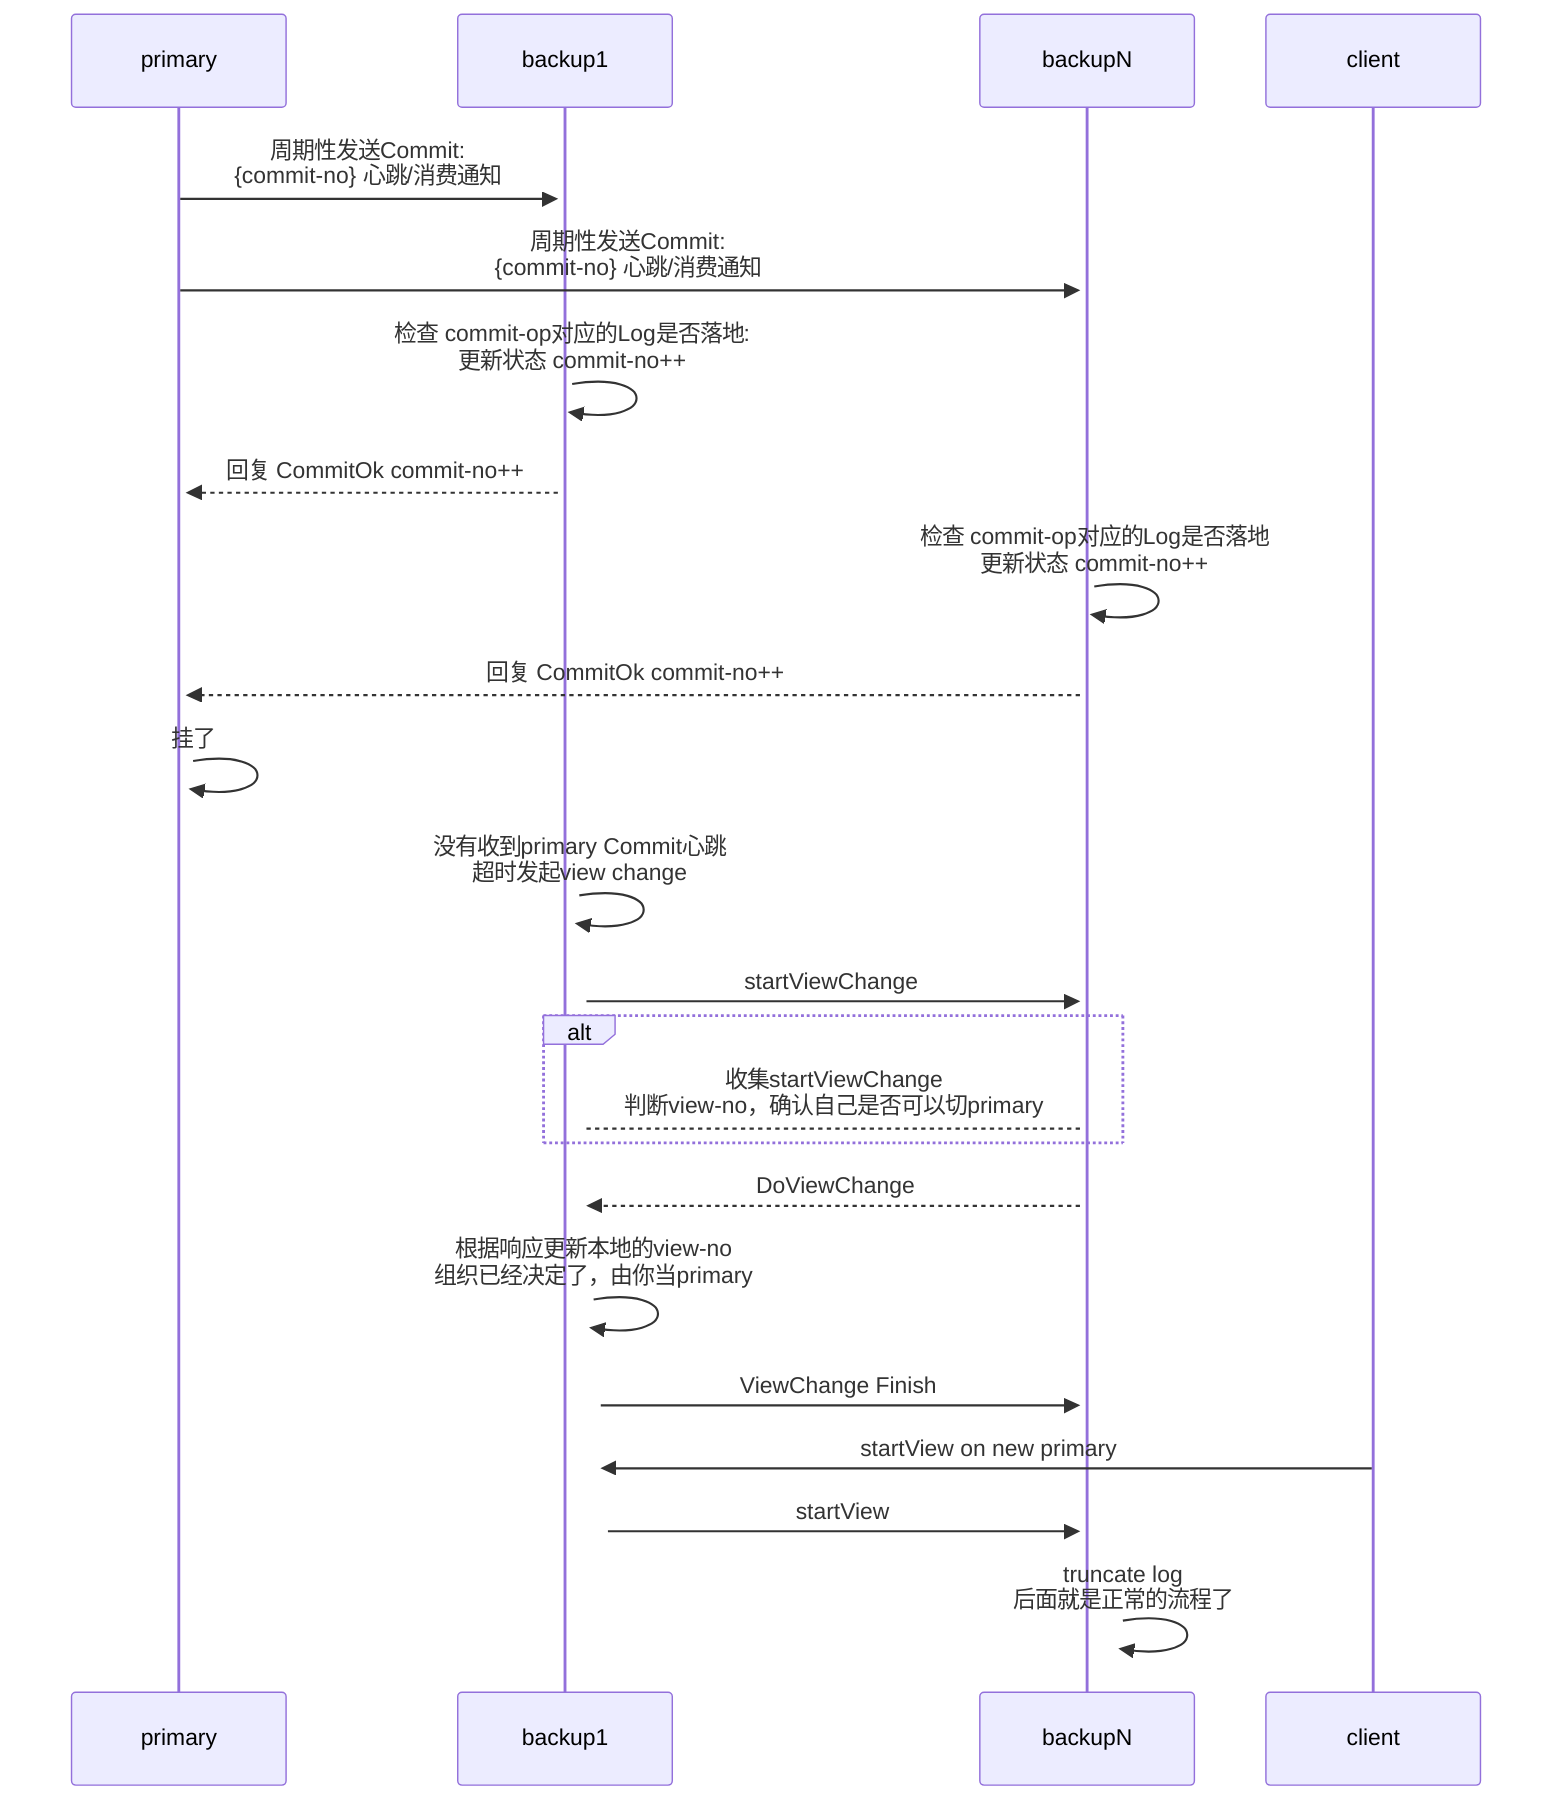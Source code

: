 sequenceDiagram
    primary->>+backup1: 周期性发送Commit:<br>{commit-no} 心跳/消费通知
    primary->>+backupN: 周期性发送Commit:<br>{commit-no} 心跳/消费通知
    backup1->>+backup1: 检查 commit-op对应的Log是否落地:<br>更新状态 commit-no++
    backup1-->>+primary: 回复 CommitOk commit-no++ 
    backupN->>+backupN: 检查 commit-op对应的Log是否落地<br>更新状态 commit-no++
    backupN-->>+primary: 回复 CommitOk commit-no++ 
    primary->>+primary: 挂了
    backup1->>+backup1: 没有收到primary Commit心跳<br>超时发起view change
    backup1->>+backupN: startViewChange
    alt 
        backup1-->backupN: 收集startViewChange<br>判断view-no，确认自己是否可以切primary
    end
    backupN-->>+backup1: DoViewChange
    backup1->>+backup1: 根据响应更新本地的view-no<br>组织已经决定了，由你当primary
    backup1->>+backupN: ViewChange Finish
    client->>+backup1: startView on new primary
    backup1->>+backupN: startView
    backupN->>+backupN: truncate log <br> 后面就是正常的流程了